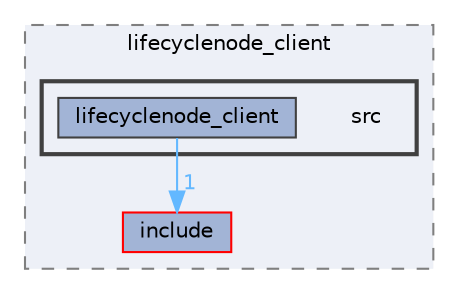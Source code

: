 digraph "smacc2_client_library/lifecyclenode_client/src"
{
 // LATEX_PDF_SIZE
  bgcolor="transparent";
  edge [fontname=Helvetica,fontsize=10,labelfontname=Helvetica,labelfontsize=10];
  node [fontname=Helvetica,fontsize=10,shape=box,height=0.2,width=0.4];
  compound=true
  subgraph clusterdir_5b8c37b137fec09a410ccb72b188724d {
    graph [ bgcolor="#edf0f7", pencolor="grey50", label="lifecyclenode_client", fontname=Helvetica,fontsize=10 style="filled,dashed", URL="dir_5b8c37b137fec09a410ccb72b188724d.html",tooltip=""]
  dir_97013bcc9e019c0dfe789d164a0c12bc [label="include", fillcolor="#a2b4d6", color="red", style="filled", URL="dir_97013bcc9e019c0dfe789d164a0c12bc.html",tooltip=""];
  subgraph clusterdir_4d57361f4819096c6d356e31d0dbe49b {
    graph [ bgcolor="#edf0f7", pencolor="grey25", label="", fontname=Helvetica,fontsize=10 style="filled,bold", URL="dir_4d57361f4819096c6d356e31d0dbe49b.html",tooltip=""]
    dir_4d57361f4819096c6d356e31d0dbe49b [shape=plaintext, label="src"];
  dir_02cc6eb6df26effec656a387faeb4b05 [label="lifecyclenode_client", fillcolor="#a2b4d6", color="grey25", style="filled", URL="dir_02cc6eb6df26effec656a387faeb4b05.html",tooltip=""];
  }
  }
  dir_02cc6eb6df26effec656a387faeb4b05->dir_97013bcc9e019c0dfe789d164a0c12bc [headlabel="1", labeldistance=1.5 headhref="dir_000079_000049.html" color="steelblue1" fontcolor="steelblue1"];
}
